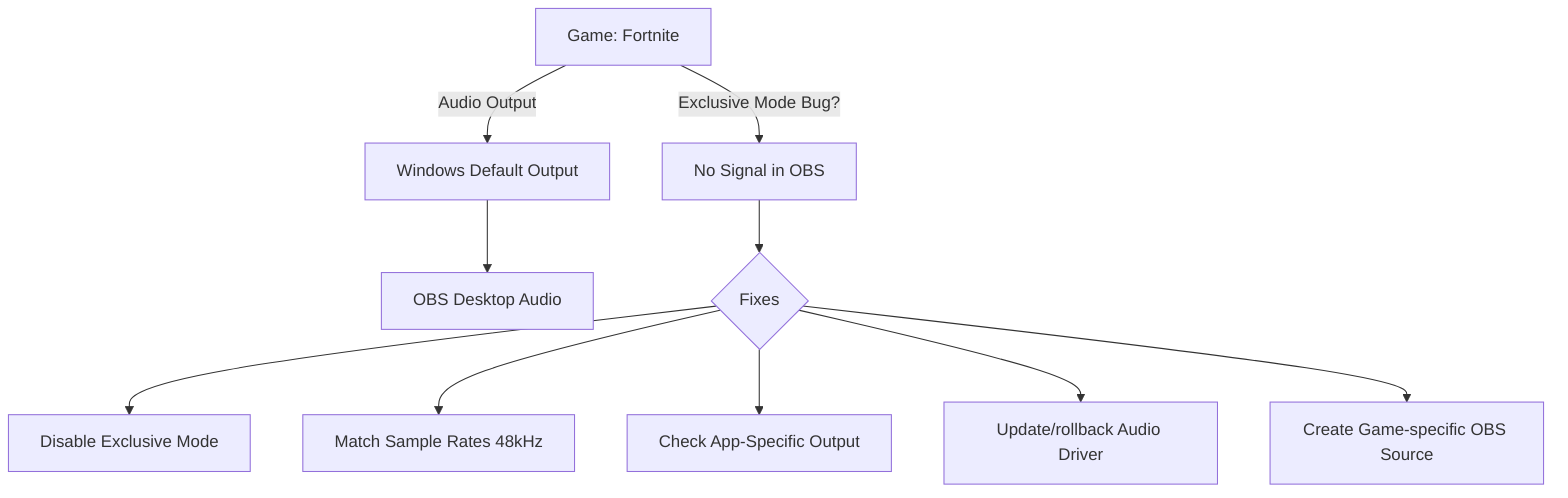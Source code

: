graph TD
  A[Game: Fortnite] -->|Audio Output| B[Windows Default Output]
  B --> C[OBS Desktop Audio]
  A -->|Exclusive Mode Bug?| D[No Signal in OBS]
  D --> E{Fixes}
  E --> F[Disable Exclusive Mode]
  E --> G[Match Sample Rates 48kHz]
  E --> H[Check App-Specific Output]
  E --> I[Update/rollback Audio Driver]
  E --> J[Create Game-specific OBS Source]